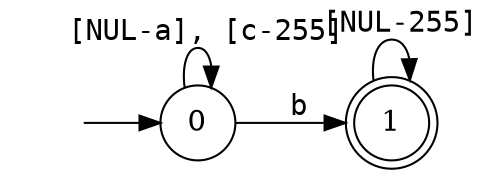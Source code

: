 digraph MONA_DFA {
 rankdir = LR;
  center = true;
 size = "700.5,1000.5";
 edge [fontname = Courier];
 node [height = .5, width = .5];
 node [shape = doublecircle]; 1;
 node [shape = circle]; 0;
 node [shape = box];
 init [shape = plaintext, label = ""];
 init -> 0;
 0 -> 0 [label=" [NUL-a], [c-255]"];
 0 -> 1 [label=" b"];
 1 -> 1 [label=" [NUL-255]"];
}
